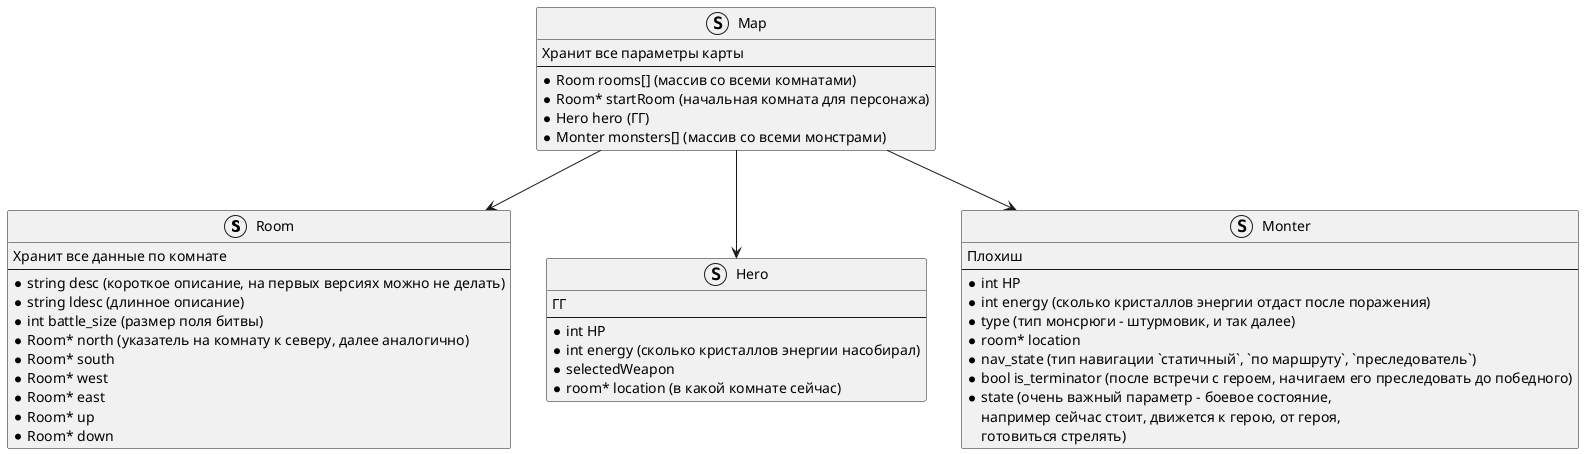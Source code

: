 @startuml
'Create graph:
'set path=%path%;<java location>;<graphviz location>
'java -jar <plantuml.jar location>/plantuml.jar classes.puml

struct Room {
    Хранит все данные по комнате
   ---
    * string desc (короткое описание, на первых версиях можно не делать)
    * string ldesc (длинное описание)
    * int battle_size (размер поля битвы)
    * Room* north (указатель на комнату к северу, далее аналогично)
    * Room* south
    * Room* west
    * Room* east
    * Room* up
    * Room* down
}


struct Map {
   Хранит все параметры карты
   ---
   * Room rooms[] (массив со всеми комнатами)
   * Room* startRoom (начальная комната для персонажа)
   * Hero hero (ГГ)
   * Monter monsters[] (массив со всеми монстрами)
}


struct Hero {
  ГГ
  ---
  * int HP
  * int energy (сколько кристаллов энергии насобирал)
  * selectedWeapon
  * room* location (в какой комнате сейчас)
}


struct Monter {
  Плохиш
  ---
  * int HP
  * int energy (сколько кристаллов энергии отдаст после поражения)
  * type (тип монсрюги - штурмовик, и так далее)
  * room* location
  * nav_state (тип навигации `статичный`, `по маршруту`, `преследователь`)
  * bool is_terminator (после встречи с героем, начигаем его преследовать до победного)
  * state (очень важный параметр - боевое состояние, 
например сейчас стоит, движется к герою, от героя, 
готовиться стрелять)
}

Map --> Room
Map --> Hero 
Map --> Monter
@enduml